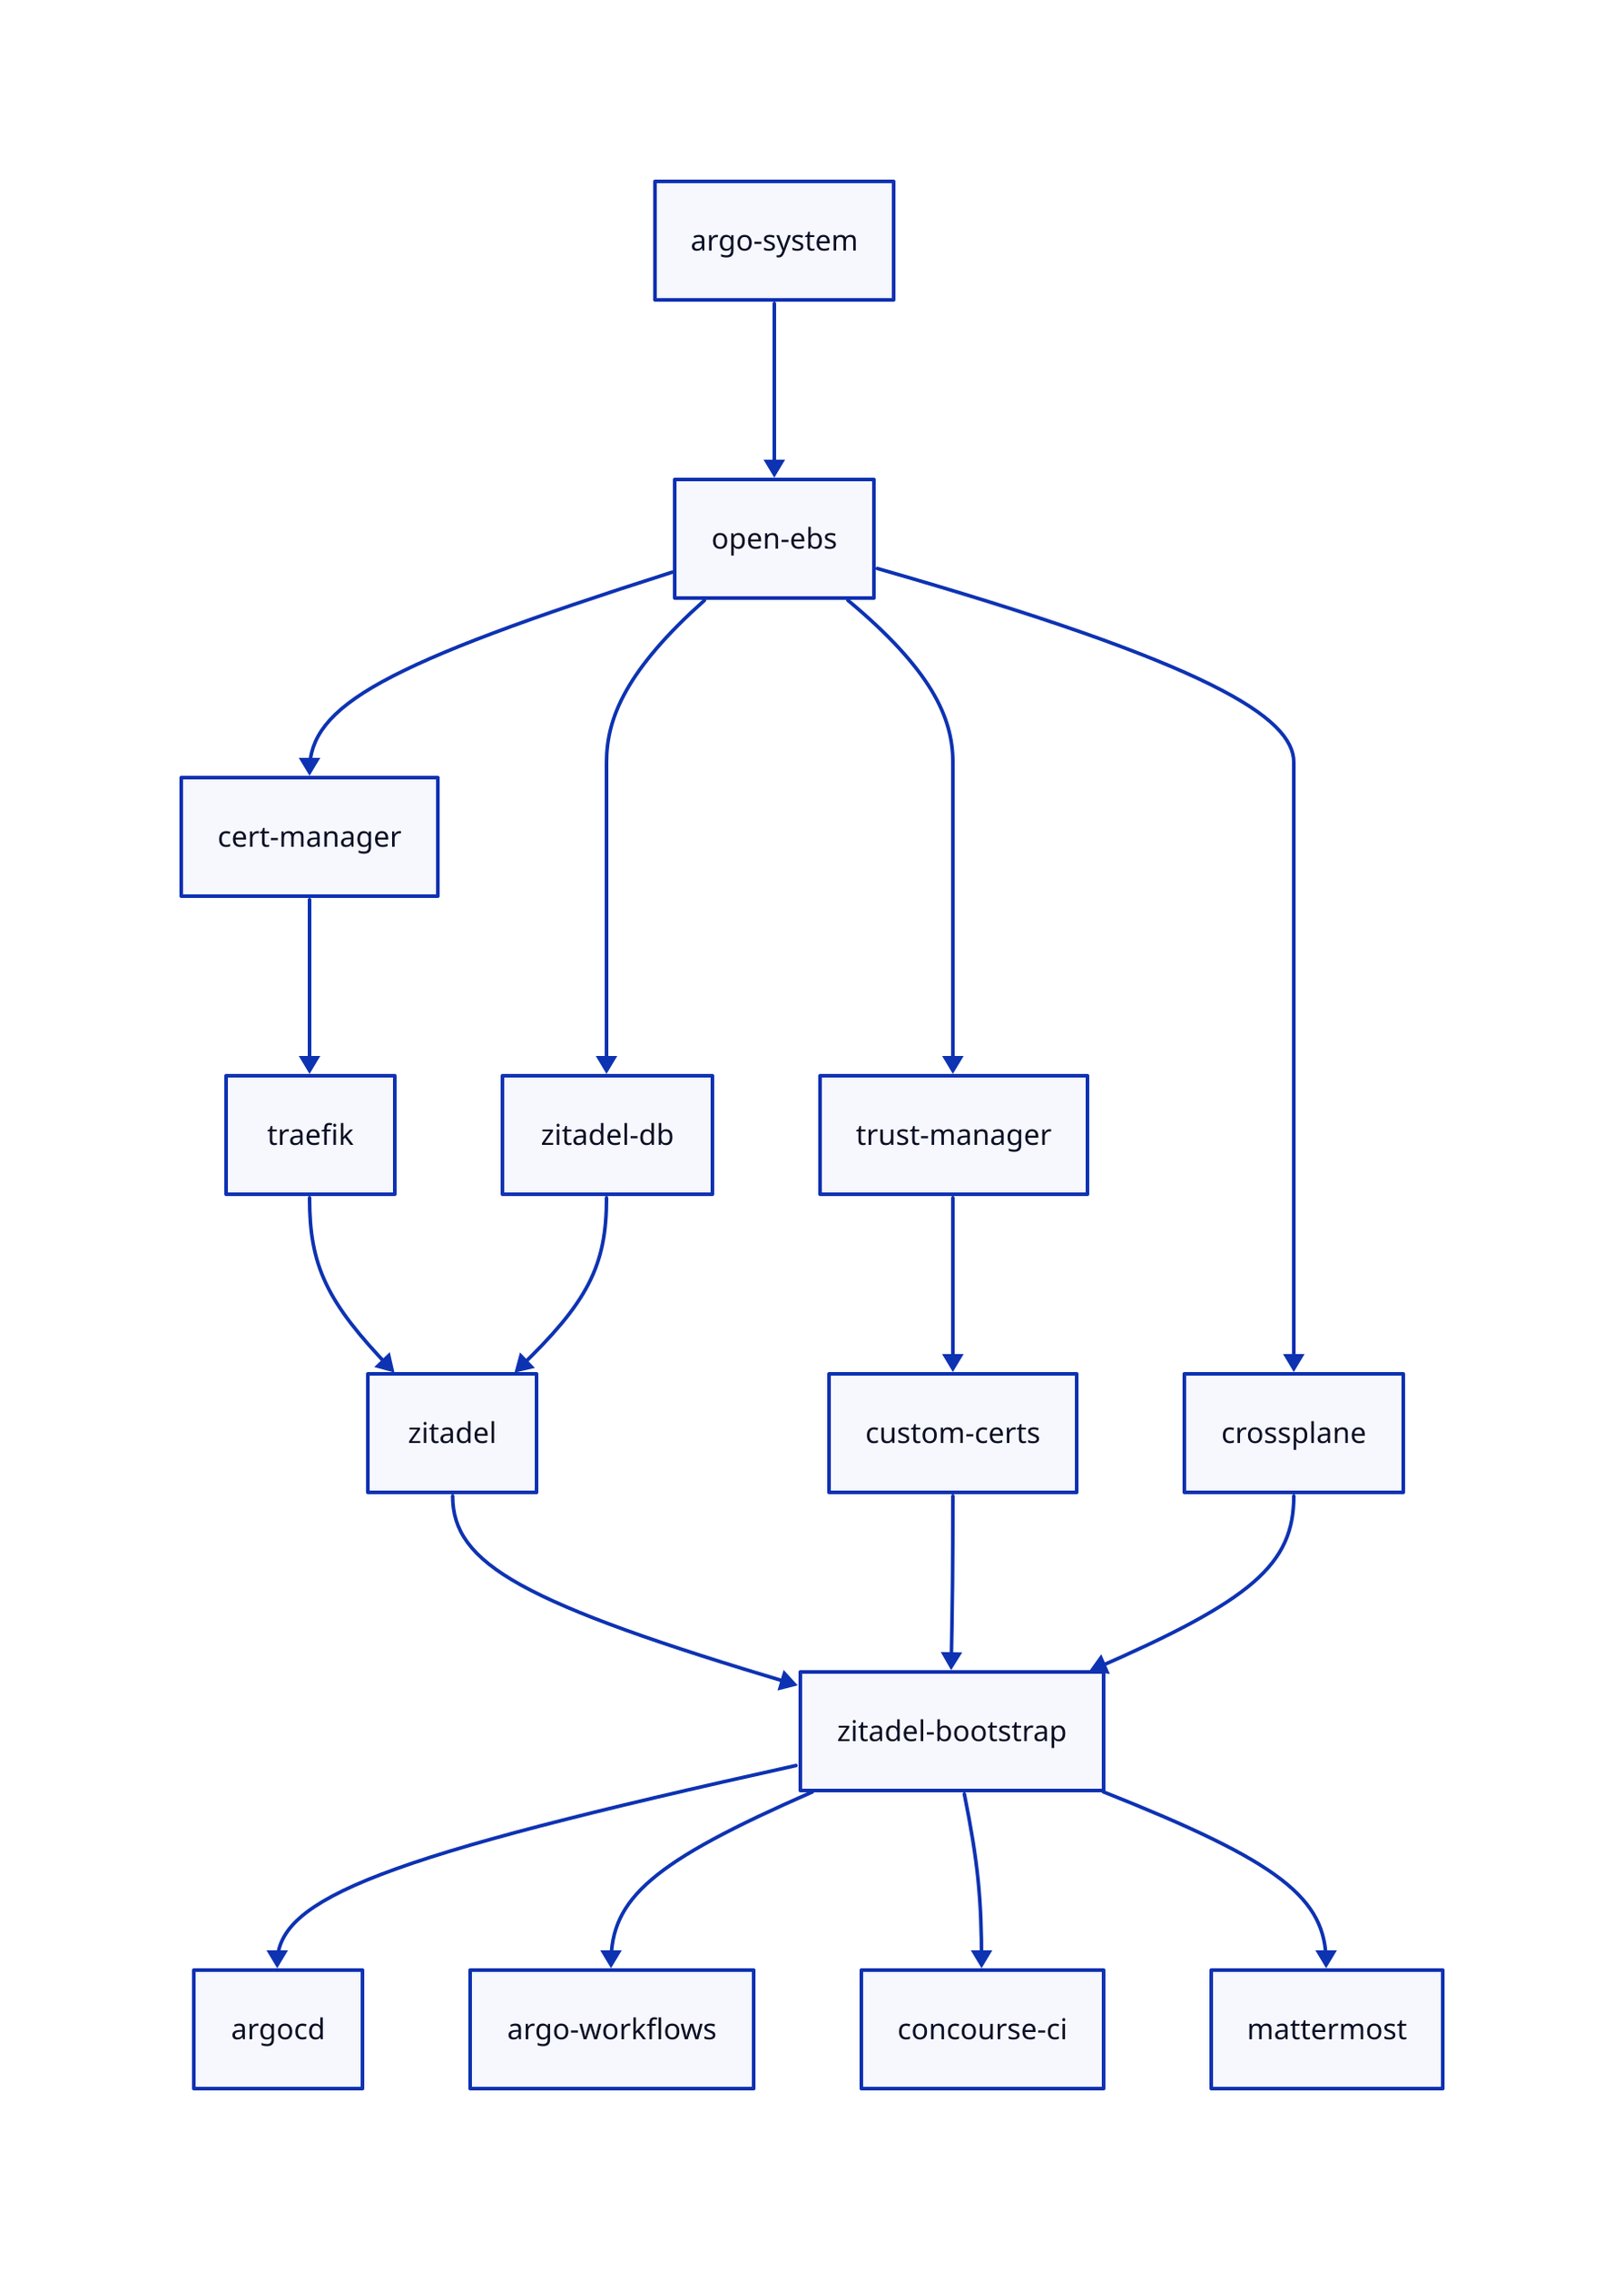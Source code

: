 system : argo-system

system -> open-ebs
open-ebs -> crossplane
open-ebs -> cert-manager
open-ebs  -> trust-manager
cert-manager -> traefik
trust-manager -> custom-certs
traefik -> zitadel
open-ebs -> zitadel-db
zitadel-db -> zitadel
zitadel -> zitadel-bootstrap
custom-certs -> zitadel-bootstrap
crossplane -> zitadel-bootstrap
zitadel-bootstrap -> argocd
zitadel-bootstrap -> argo-workflows
zitadel-bootstrap -> concourse-ci
zitadel-bootstrap -> mattermost